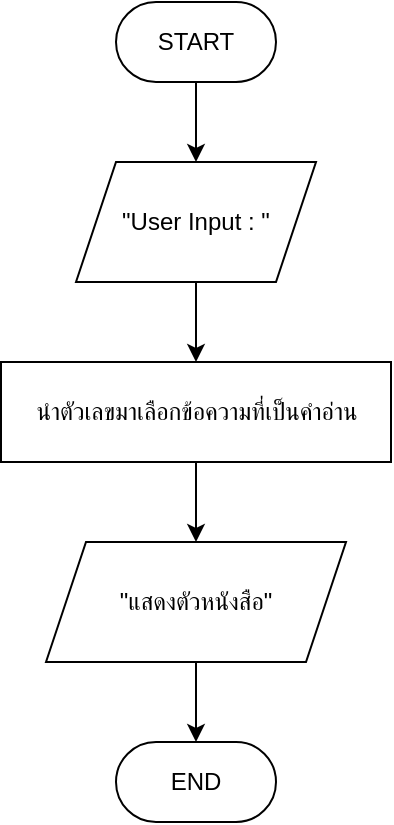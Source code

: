 <mxfile version="24.7.17">
  <diagram name="Page-1" id="Fr1YN9uemX4wd7Bok3bW">
    <mxGraphModel dx="637" dy="379" grid="1" gridSize="10" guides="1" tooltips="1" connect="1" arrows="1" fold="1" page="1" pageScale="1" pageWidth="850" pageHeight="1100" math="0" shadow="0">
      <root>
        <mxCell id="0" />
        <mxCell id="1" parent="0" />
        <mxCell id="M6uo5KAyc27gDjUmp0lJ-3" value="" style="edgeStyle=orthogonalEdgeStyle;rounded=0;orthogonalLoop=1;jettySize=auto;html=1;" parent="1" source="M6uo5KAyc27gDjUmp0lJ-1" target="M6uo5KAyc27gDjUmp0lJ-4" edge="1">
          <mxGeometry relative="1" as="geometry">
            <mxPoint x="440" y="130" as="targetPoint" />
          </mxGeometry>
        </mxCell>
        <mxCell id="M6uo5KAyc27gDjUmp0lJ-1" value="START" style="rounded=1;whiteSpace=wrap;html=1;arcSize=50;" parent="1" vertex="1">
          <mxGeometry x="400" y="20" width="80" height="40" as="geometry" />
        </mxCell>
        <mxCell id="M6uo5KAyc27gDjUmp0lJ-6" value="" style="edgeStyle=orthogonalEdgeStyle;rounded=0;orthogonalLoop=1;jettySize=auto;html=1;" parent="1" source="M6uo5KAyc27gDjUmp0lJ-4" target="M6uo5KAyc27gDjUmp0lJ-5" edge="1">
          <mxGeometry relative="1" as="geometry" />
        </mxCell>
        <mxCell id="M6uo5KAyc27gDjUmp0lJ-4" value="&quot;User Input : &quot;" style="shape=parallelogram;perimeter=parallelogramPerimeter;whiteSpace=wrap;html=1;fixedSize=1;" parent="1" vertex="1">
          <mxGeometry x="380" y="100" width="120" height="60" as="geometry" />
        </mxCell>
        <mxCell id="M6uo5KAyc27gDjUmp0lJ-8" value="" style="edgeStyle=orthogonalEdgeStyle;rounded=0;orthogonalLoop=1;jettySize=auto;html=1;" parent="1" source="M6uo5KAyc27gDjUmp0lJ-5" target="M6uo5KAyc27gDjUmp0lJ-7" edge="1">
          <mxGeometry relative="1" as="geometry" />
        </mxCell>
        <mxCell id="M6uo5KAyc27gDjUmp0lJ-5" value="นำตัวเลขมาเลือกข้อความที่เป็นคำอ่าน" style="whiteSpace=wrap;html=1;" parent="1" vertex="1">
          <mxGeometry x="342.5" y="200" width="195" height="50" as="geometry" />
        </mxCell>
        <mxCell id="M6uo5KAyc27gDjUmp0lJ-10" value="" style="edgeStyle=orthogonalEdgeStyle;rounded=0;orthogonalLoop=1;jettySize=auto;html=1;" parent="1" source="M6uo5KAyc27gDjUmp0lJ-7" target="M6uo5KAyc27gDjUmp0lJ-9" edge="1">
          <mxGeometry relative="1" as="geometry" />
        </mxCell>
        <mxCell id="M6uo5KAyc27gDjUmp0lJ-7" value="&quot;แสดงตัวหนังสือ&quot;" style="shape=parallelogram;perimeter=parallelogramPerimeter;whiteSpace=wrap;html=1;fixedSize=1;" parent="1" vertex="1">
          <mxGeometry x="365" y="290" width="150" height="60" as="geometry" />
        </mxCell>
        <mxCell id="M6uo5KAyc27gDjUmp0lJ-9" value="END" style="rounded=1;whiteSpace=wrap;html=1;arcSize=50;" parent="1" vertex="1">
          <mxGeometry x="400" y="390" width="80" height="40" as="geometry" />
        </mxCell>
      </root>
    </mxGraphModel>
  </diagram>
</mxfile>
